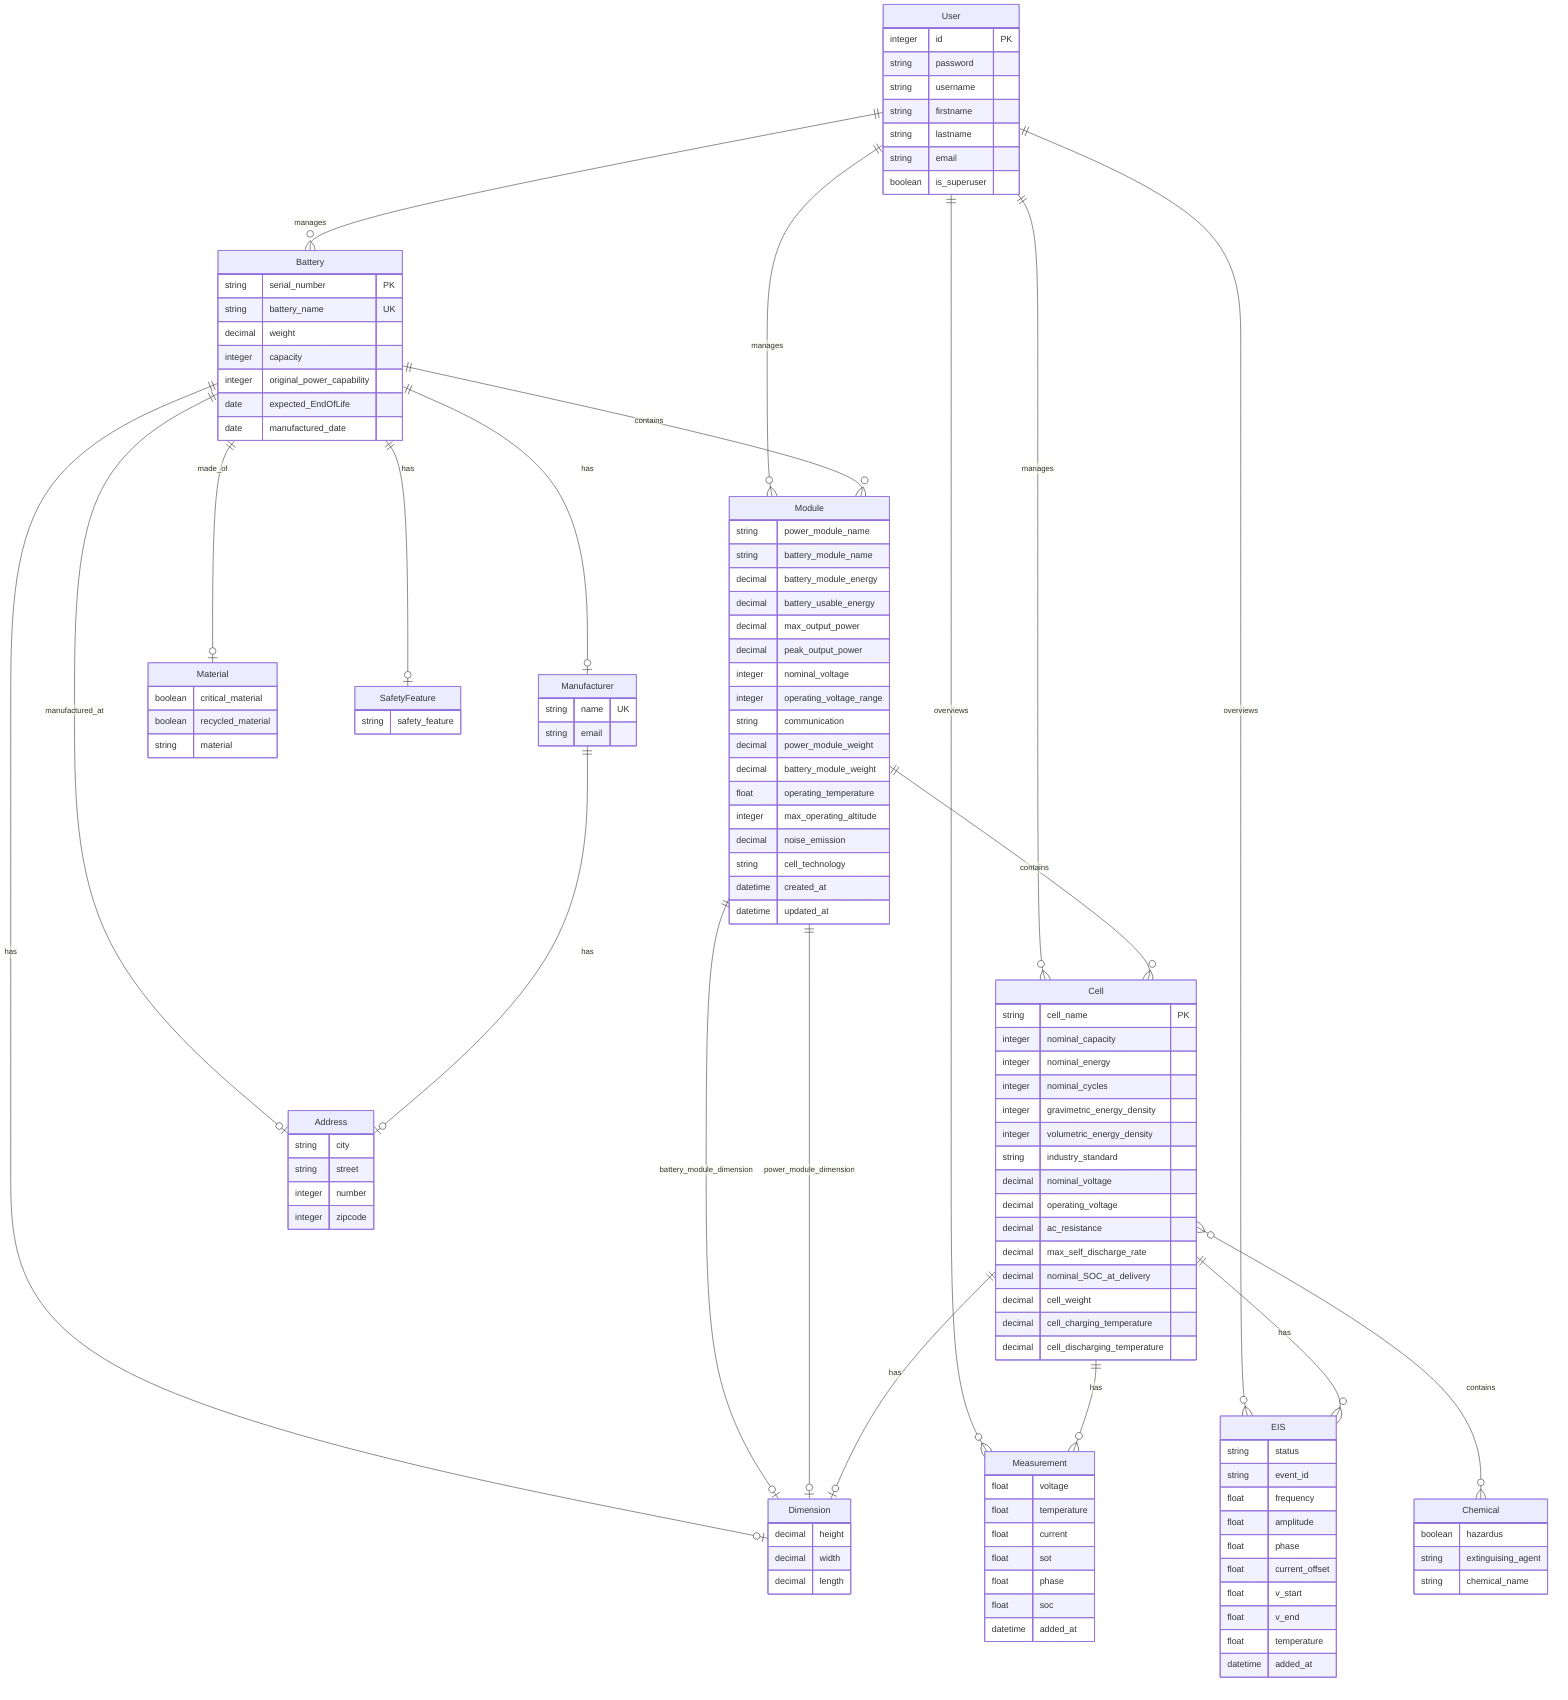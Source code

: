 %%{init: {'themeVariables': {'erFontSize': '18px'}}}%%
erDiagram

%% relationships definition %%
    User ||--o{ Battery : "manages"
    User ||--o{ Module : "manages"
    User ||--o{ Cell : "manages"
    User ||--o{ Measurement : "overviews" 
    User ||--o{ EIS : "overviews"

    Battery ||--o{ Module : "contains"
    Battery ||--o| Dimension : "has"
    Battery ||--o| Manufacturer : "has"
    Battery ||--o| Material : "made_of"
    Battery ||--o| SafetyFeature : "has"
    Battery ||--o| Address : "manufactured_at"

    Module ||--o{ Cell : "contains"
    Module ||--o| Dimension : "battery_module_dimension"
    Module ||--o| Dimension : "power_module_dimension"

    Cell ||--o| Dimension : "has"
    Cell ||--o{ Measurement : "has"
    Cell ||--o{ EIS : "has"
    Cell }o--o{ Chemical : "contains"

    Manufacturer ||--o| Address : "has"

%% entities definition %%
    User {
        integer id PK
        string password 
        string username 
        string firstname
        string lastname
        string email
        boolean is_superuser
    }

    Battery {
        string serial_number PK
        string battery_name UK
        decimal weight
        integer capacity
        integer original_power_capability
        date expected_EndOfLife
        date manufactured_date
    }

    Module {
        string power_module_name
        string battery_module_name
        decimal battery_module_energy
        decimal battery_usable_energy
        decimal max_output_power
        decimal peak_output_power
        integer nominal_voltage
        integer operating_voltage_range
        string communication
        decimal power_module_weight
        decimal battery_module_weight
        float operating_temperature
        integer max_operating_altitude
        decimal noise_emission
        string cell_technology
        datetime created_at
        datetime updated_at
    }

    Cell {
        string cell_name PK
        integer nominal_capacity
        integer nominal_energy
        integer nominal_cycles
        integer gravimetric_energy_density
        integer volumetric_energy_density
        string industry_standard
        decimal nominal_voltage
        decimal operating_voltage
        decimal ac_resistance
        decimal max_self_discharge_rate
        decimal nominal_SOC_at_delivery
        decimal cell_weight
        decimal cell_charging_temperature
        decimal cell_discharging_temperature
    }

    Measurement {
        float voltage
        float temperature
        float current
        float sot
        float phase
        float soc
        datetime added_at
    }

    EIS {
        string status
        string event_id
        float frequency
        float amplitude
        float phase
        float current_offset
        float v_start
        float v_end
        float temperature
        datetime added_at
    }

    Chemical {
        boolean hazardus
        string extinguising_agent
        string chemical_name
    }

    SafetyFeature {
        string safety_feature
    }

    Material {
        boolean critical_material
        boolean recycled_material
        string material
    }

    Dimension {
        decimal height
        decimal width
        decimal length
    }

    Address {
        string city
        string street
        integer number
        integer zipcode
    }

    Manufacturer {
        string name UK
        string email
    }